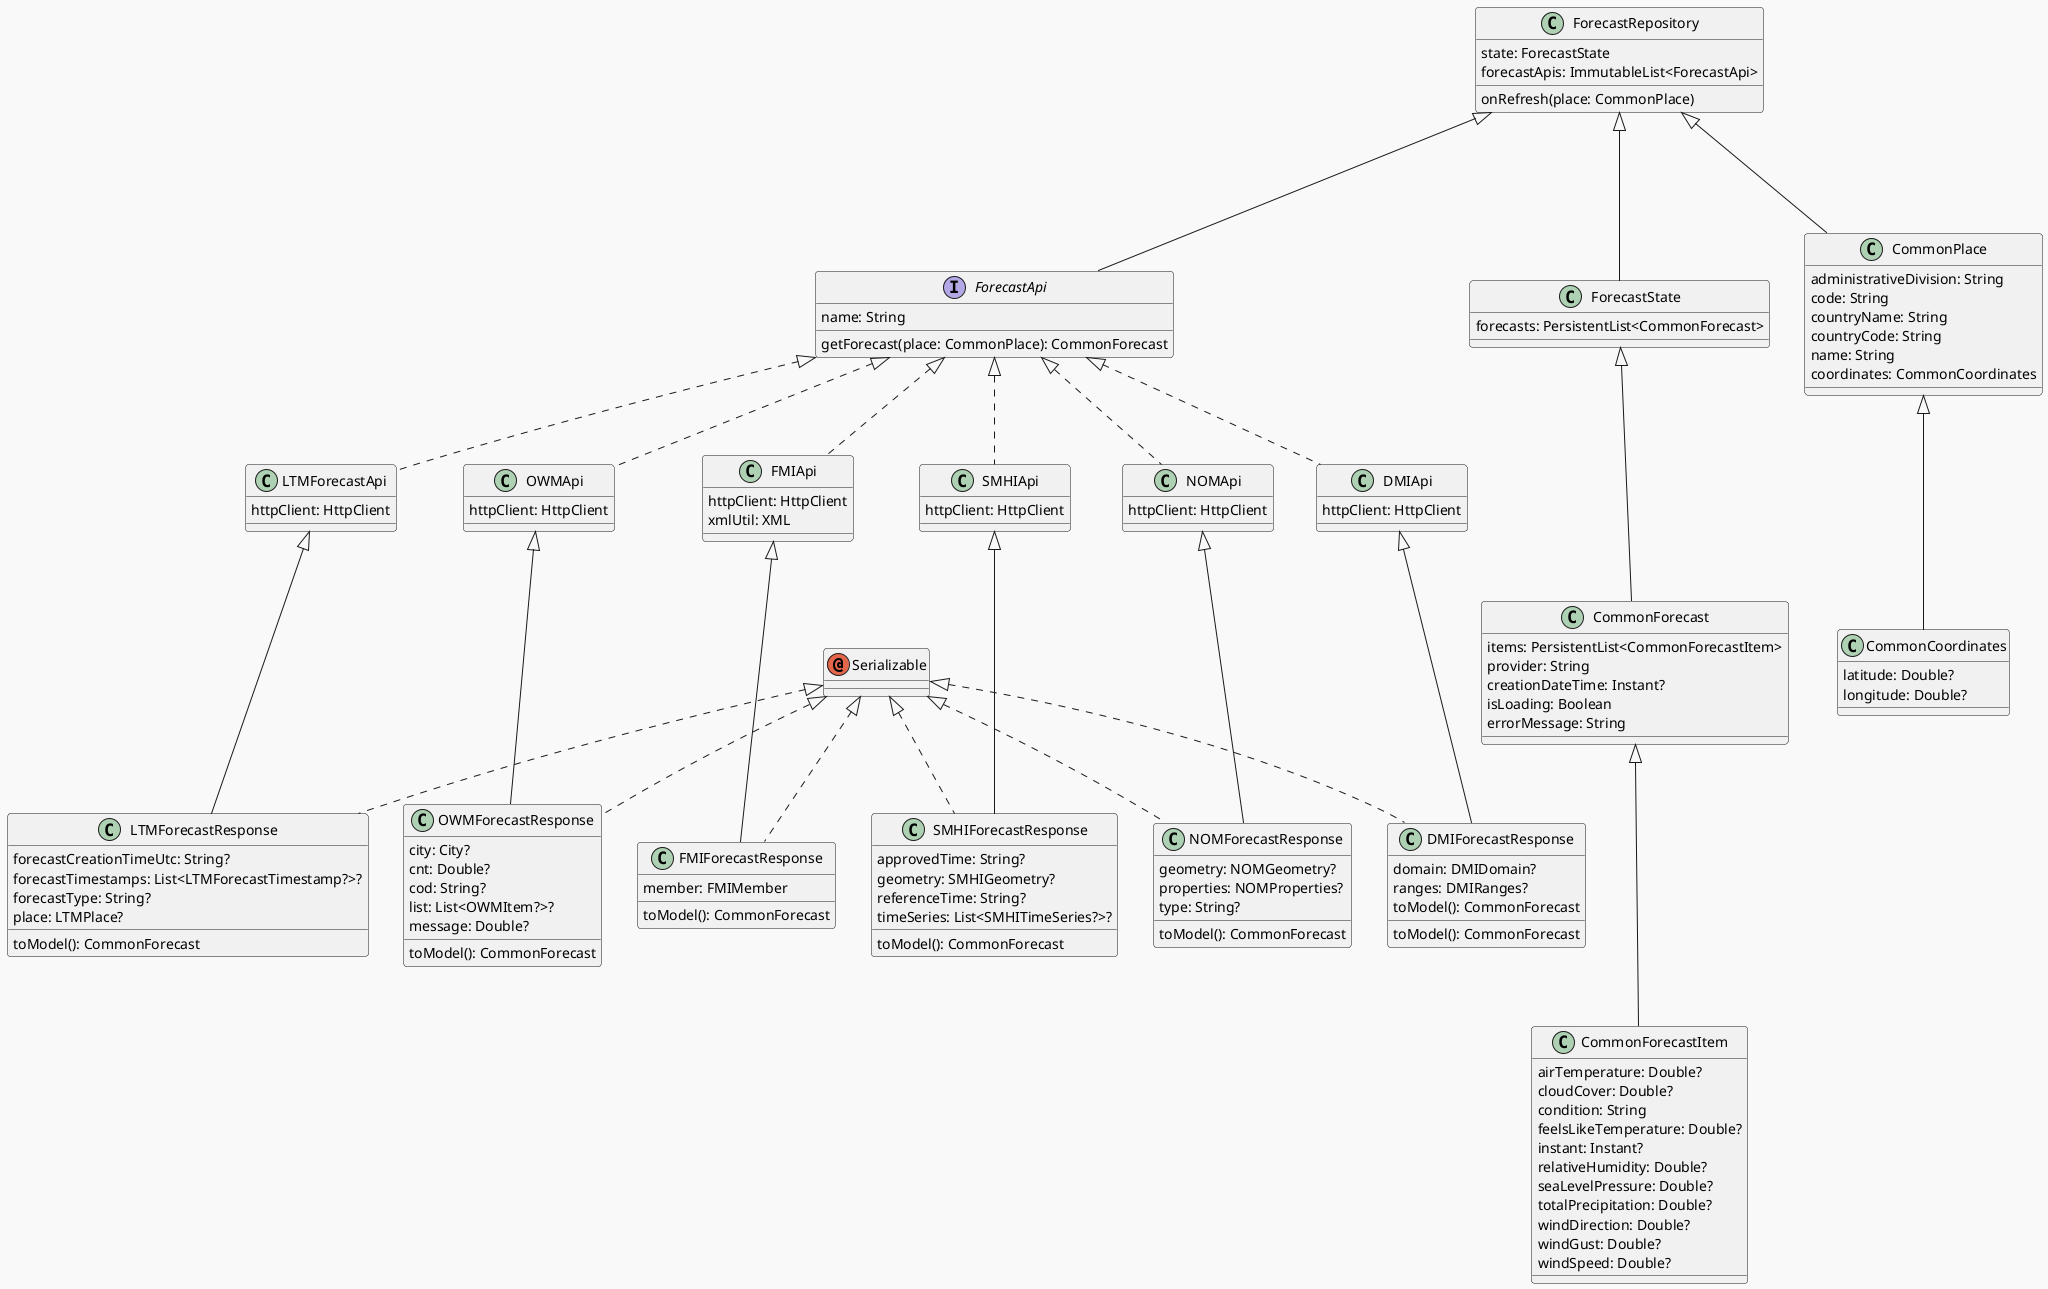 ```plantuml
@startuml
!theme mars
skinparam noteTextAlignment center
annotation Serializable

class "LTMForecastResponse" implements Serializable {
    forecastCreationTimeUtc: String?
	forecastTimestamps: List<LTMForecastTimestamp?>?
	forecastType: String?
	place: LTMPlace?
__
    toModel(): CommonForecast
}
class "DMIForecastResponse" implements Serializable {
    domain: DMIDomain?
	ranges: DMIRanges?
	toModel(): CommonForecast
__
    toModel(): CommonForecast
}
class "SMHIForecastResponse" implements Serializable {
    approvedTime: String?
	geometry: SMHIGeometry?
	referenceTime: String?
	timeSeries: List<SMHITimeSeries?>?
__
    toModel(): CommonForecast
}
class "NOMForecastResponse" implements Serializable {
    geometry: NOMGeometry?
	properties: NOMProperties?
	type: String?
__
    toModel(): CommonForecast
}
class "OWMForecastResponse" implements Serializable {
    city: City?
	cnt: Double?
	cod: String?
	list: List<OWMItem?>?
	message: Double?
__
    toModel(): CommonForecast
}
class "FMIForecastResponse" implements Serializable {
    member: FMIMember
__
    toModel(): CommonForecast
}
interface "ForecastApi" {
    name: String
    getForecast(place: CommonPlace): CommonForecast
}
class "LTMForecastApi" implements "ForecastApi" {
    httpClient: HttpClient
}
class "OWMApi" implements "ForecastApi" {
    httpClient: HttpClient
}
class "FMIApi" implements "ForecastApi" {
    httpClient: HttpClient
	xmlUtil: XML
}
class "SMHIApi" implements "ForecastApi" {
    httpClient: HttpClient
}
class "NOMApi" implements "ForecastApi" {
    httpClient: HttpClient
}
class "DMIApi" implements "ForecastApi" {
    httpClient: HttpClient
}
class "ForecastRepository" {
    state: ForecastState
    forecastApis: ImmutableList<ForecastApi>
	onRefresh(place: CommonPlace)
}
class "ForecastState" {
    forecasts: PersistentList<CommonForecast>
}
class "CommonPlace" {
    administrativeDivision: String
	code: String
	countryName: String
	countryCode: String
	name: String
	coordinates: CommonCoordinates
}
class CommonForecast {
    items: PersistentList<CommonForecastItem>
	provider: String
	creationDateTime: Instant? 
	isLoading: Boolean
	errorMessage: String
}
class "CommonForecastItem" {
    airTemperature: Double? 
	cloudCover: Double? 
	condition: String
	feelsLikeTemperature: Double? 
	instant: Instant? 
	relativeHumidity: Double? 
	seaLevelPressure: Double? 
	totalPrecipitation: Double? 
	windDirection: Double? 
	windGust: Double? 
	windSpeed: Double? 
}
class "CommonCoordinates" {
    latitude: Double? 
	longitude: Double? 
}

"CommonPlace" <|--- "CommonCoordinates"
"ForecastState" <|--- CommonForecast
CommonForecast <|--- "CommonForecastItem"

"LTMForecastApi" <|--- "LTMForecastResponse"
"OWMApi" <|--- "OWMForecastResponse"
"FMIApi" <|--- "FMIForecastResponse"
"SMHIApi" <|--- "SMHIForecastResponse"
"NOMApi" <|--- "NOMForecastResponse"
"DMIApi" <|--- "DMIForecastResponse"

"ForecastRepository" <|--- "ForecastApi"
"ForecastRepository" <|--- "CommonPlace"
"ForecastRepository" <|--- "ForecastState"
@enduml
```
